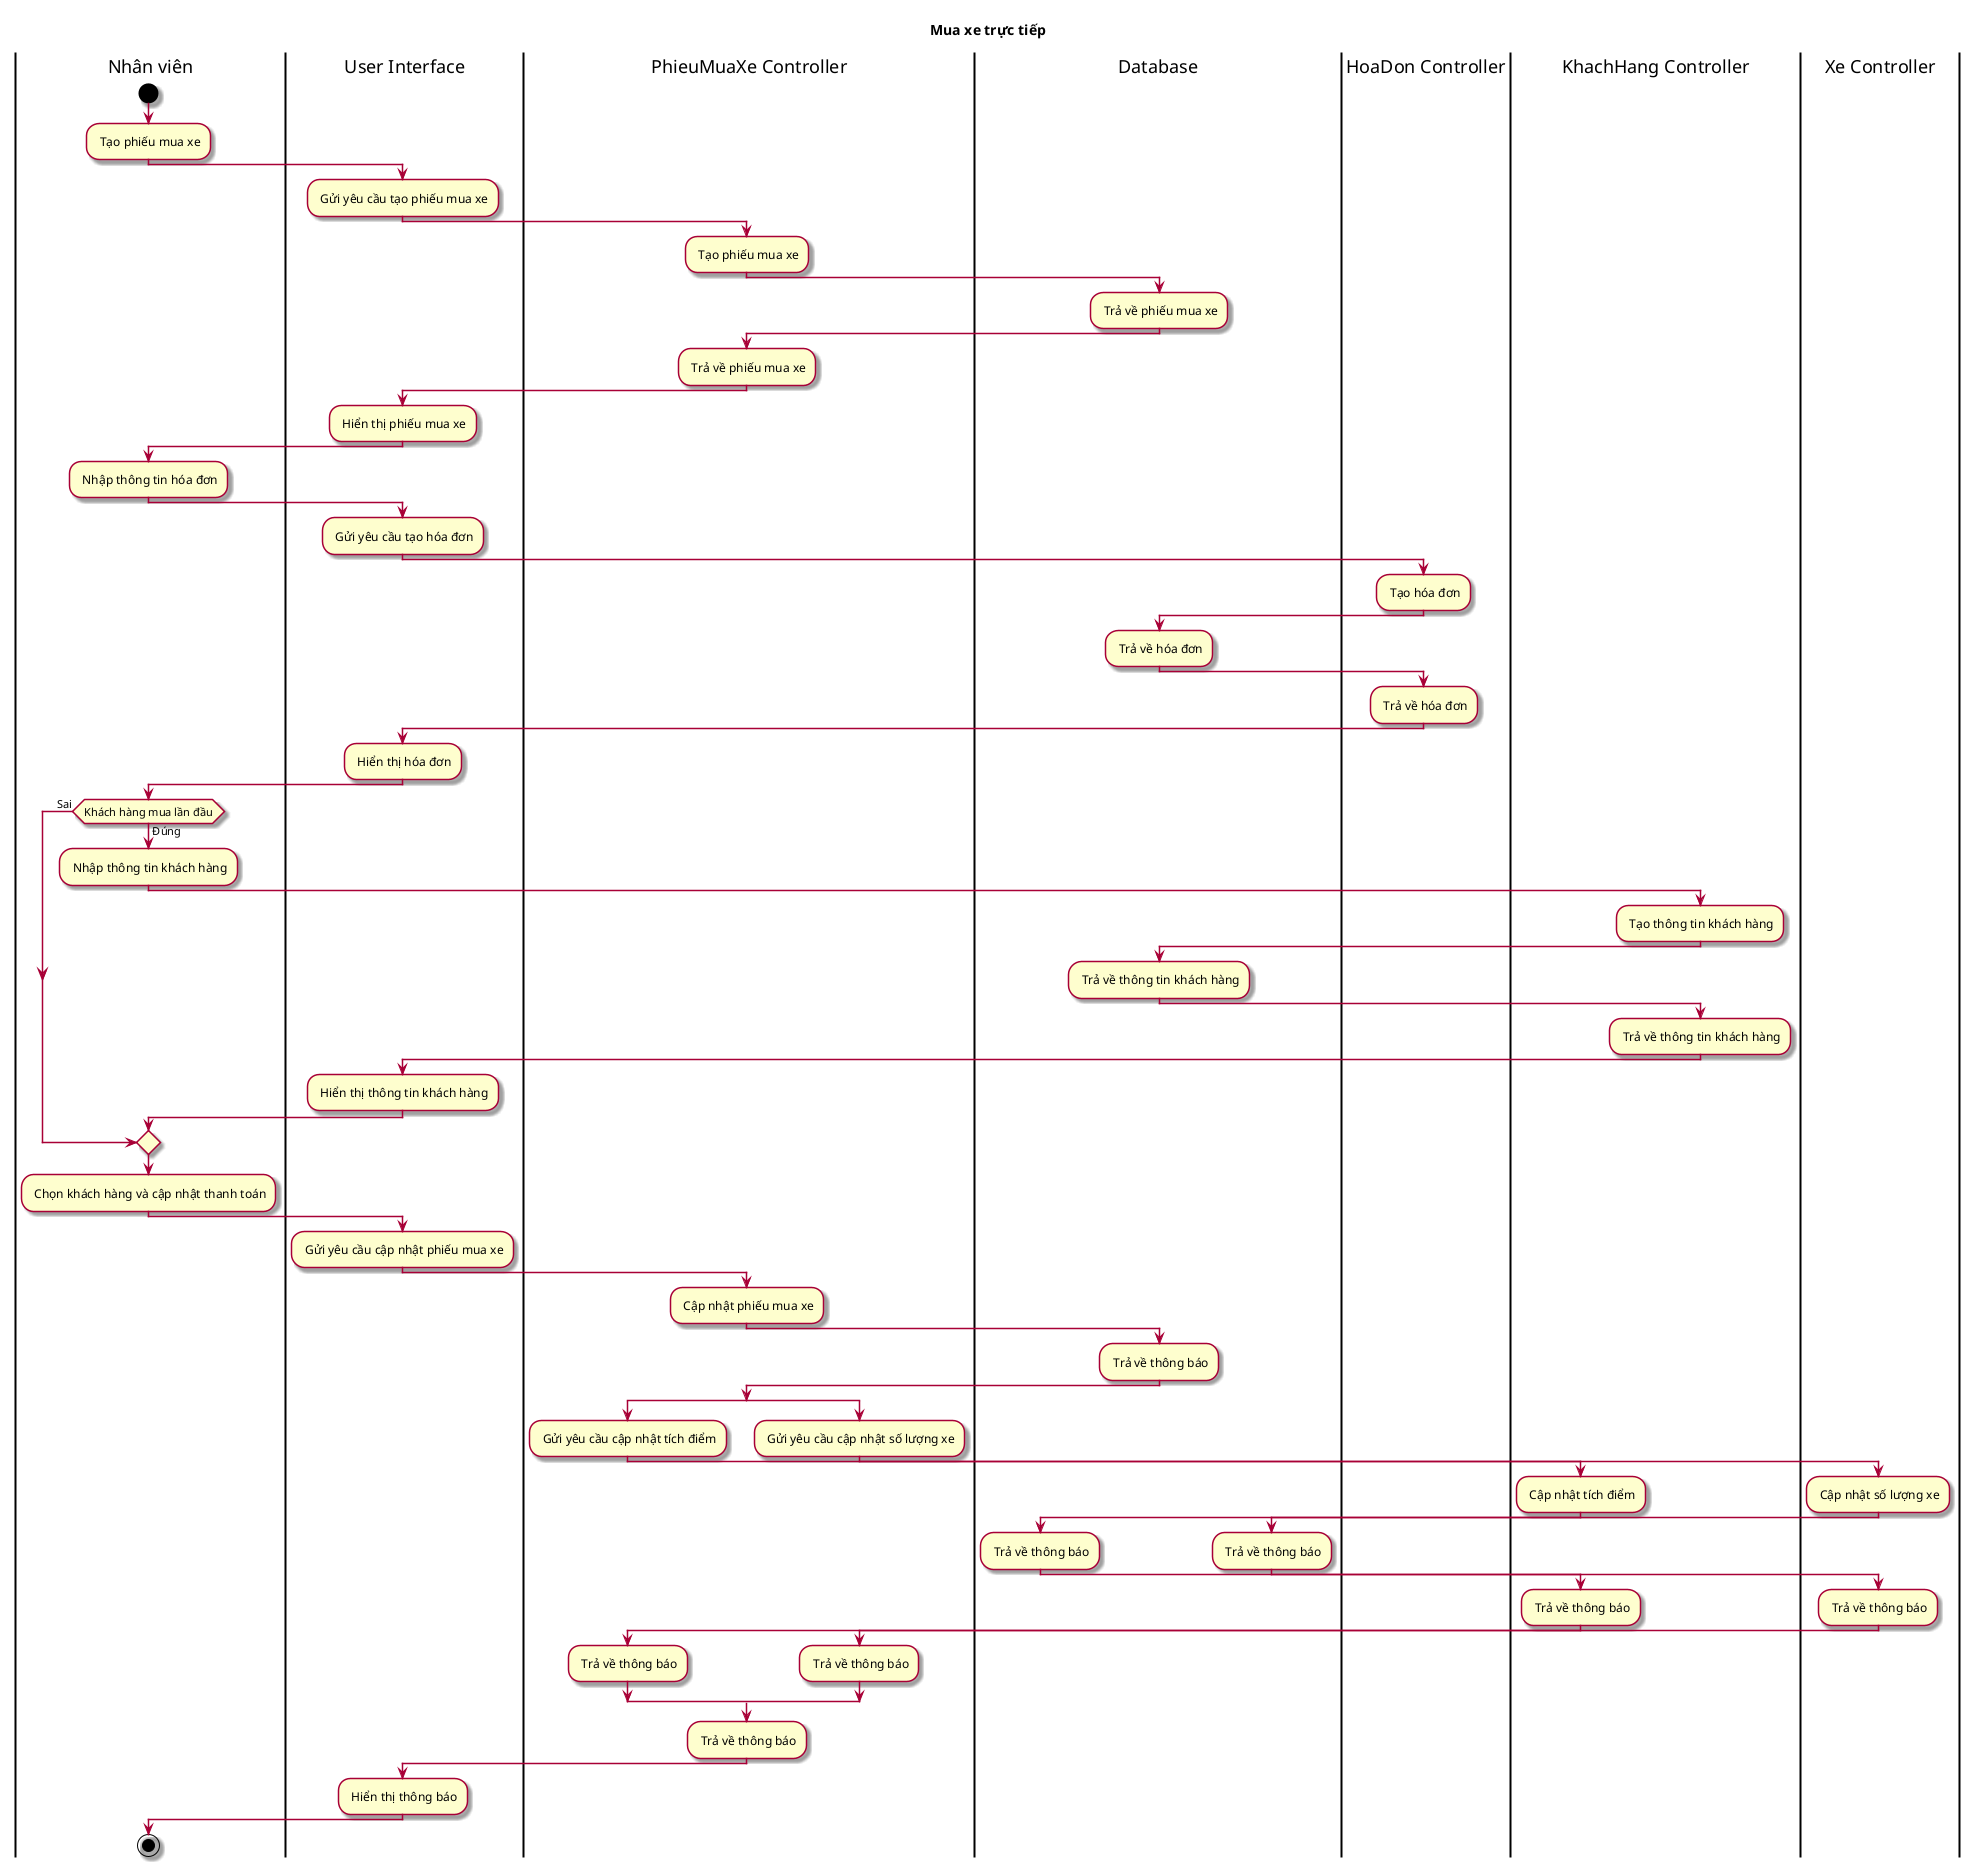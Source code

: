 @startuml Activity

title Mua xe trực tiếp
skin rose

|Nhân viên|
start
: Tạo phiếu mua xe;
|User Interface|
: Gửi yêu cầu tạo phiếu mua xe;
|PhieuMuaXe Controller|
: Tạo phiếu mua xe;
|Database|
: Trả về phiếu mua xe;
|PhieuMuaXe Controller|
: Trả về phiếu mua xe;
|User Interface|
: Hiển thị phiếu mua xe;
|Nhân viên|
: Nhập thông tin hóa đơn;
|User Interface|
: Gửi yêu cầu tạo hóa đơn;
|HoaDon Controller|
: Tạo hóa đơn;
|Database|
: Trả về hóa đơn;
|HoaDon Controller|
: Trả về hóa đơn;
|User Interface|
: Hiển thị hóa đơn;
|Nhân viên|
if (Khách hàng mua lần đầu) then (Sai)
else (Đúng)
: Nhập thông tin khách hàng;
|KhachHang Controller|
: Tạo thông tin khách hàng;
|Database|
: Trả về thông tin khách hàng;
|KhachHang Controller|
: Trả về thông tin khách hàng;
|User Interface|
: Hiển thị thông tin khách hàng;
|Nhân viên|
endif
: Chọn khách hàng và cập nhật thanh toán;
|User Interface|
: Gửi yêu cầu cập nhật phiếu mua xe;
|PhieuMuaXe Controller|
: Cập nhật phiếu mua xe;
|Database|
: Trả về thông báo;
|PhieuMuaXe Controller|
split
: Gửi yêu cầu cập nhật tích điểm;
|KhachHang Controller|
: Cập nhật tích điểm;
|Database|
: Trả về thông báo;
|KhachHang Controller|
: Trả về thông báo;
|PhieuMuaXe Controller|
: Trả về thông báo;
split again
: Gửi yêu cầu cập nhật số lượng xe;
|Xe Controller|
: Cập nhật số lượng xe;
|Database|
: Trả về thông báo;
|Xe Controller|
: Trả về thông báo;
|PhieuMuaXe Controller|
: Trả về thông báo;
end split
: Trả về thông báo;
|User Interface|
: Hiển thị thông báo;
|Nhân viên|
stop

@enduml